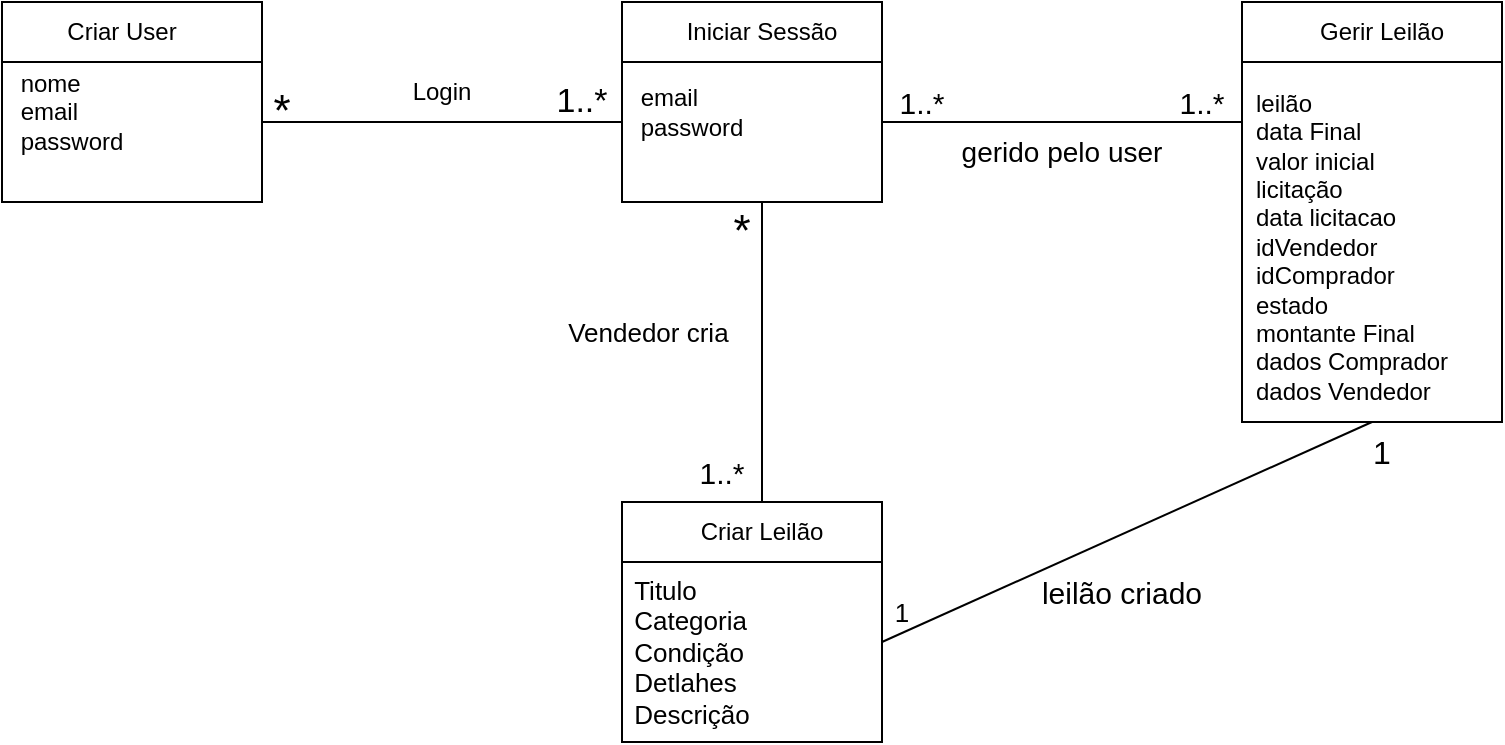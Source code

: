 <mxfile version="18.1.3" type="device"><diagram id="e-A0tUyEVwJz4joNP_By" name="Page-1"><mxGraphModel dx="882" dy="719" grid="1" gridSize="10" guides="1" tooltips="1" connect="1" arrows="1" fold="1" page="1" pageScale="1" pageWidth="1169" pageHeight="827" math="0" shadow="0"><root><mxCell id="0"/><mxCell id="1" parent="0"/><mxCell id="kNmri0xdaEzacE5E0740-27" value="gerido pelo user" style="text;html=1;strokeColor=none;fillColor=none;align=center;verticalAlign=middle;whiteSpace=wrap;rounded=0;fontSize=14;" parent="1" vertex="1"><mxGeometry x="550" y="120" width="140" height="30" as="geometry"/></mxCell><mxCell id="8Jn6F4Vm5n60cdZSEWgx-3" value="" style="shape=internalStorage;whiteSpace=wrap;html=1;backgroundOutline=1;dx=0;dy=30;" vertex="1" parent="1"><mxGeometry x="90" y="60" width="130" height="100" as="geometry"/></mxCell><mxCell id="8Jn6F4Vm5n60cdZSEWgx-4" value="Criar User" style="text;html=1;strokeColor=none;fillColor=none;align=center;verticalAlign=middle;whiteSpace=wrap;rounded=0;" vertex="1" parent="1"><mxGeometry x="120" y="60" width="60" height="30" as="geometry"/></mxCell><mxCell id="8Jn6F4Vm5n60cdZSEWgx-6" value="&lt;div style=&quot;text-align: left;&quot;&gt;&lt;span style=&quot;background-color: initial;&quot;&gt;nome&lt;/span&gt;&lt;/div&gt;&lt;span style=&quot;background-color: initial;&quot;&gt;&lt;div style=&quot;text-align: left;&quot;&gt;email&lt;/div&gt;&lt;div style=&quot;text-align: left;&quot;&gt;password&lt;/div&gt;&lt;/span&gt;" style="text;html=1;strokeColor=none;fillColor=none;align=center;verticalAlign=middle;whiteSpace=wrap;rounded=0;" vertex="1" parent="1"><mxGeometry x="90" y="80" width="70" height="70" as="geometry"/></mxCell><mxCell id="8Jn6F4Vm5n60cdZSEWgx-8" value="" style="endArrow=none;html=1;rounded=0;" edge="1" parent="1"><mxGeometry width="50" height="50" relative="1" as="geometry"><mxPoint x="220" y="120" as="sourcePoint"/><mxPoint x="400" y="120" as="targetPoint"/></mxGeometry></mxCell><mxCell id="8Jn6F4Vm5n60cdZSEWgx-10" value="" style="shape=internalStorage;whiteSpace=wrap;html=1;backgroundOutline=1;dx=0;dy=30;" vertex="1" parent="1"><mxGeometry x="400" y="60" width="130" height="100" as="geometry"/></mxCell><mxCell id="8Jn6F4Vm5n60cdZSEWgx-11" value="Iniciar Sessão" style="text;html=1;strokeColor=none;fillColor=none;align=center;verticalAlign=middle;whiteSpace=wrap;rounded=0;" vertex="1" parent="1"><mxGeometry x="430" y="60" width="80" height="30" as="geometry"/></mxCell><mxCell id="8Jn6F4Vm5n60cdZSEWgx-12" value="&lt;div style=&quot;text-align: left;&quot;&gt;&lt;span style=&quot;background-color: initial;&quot;&gt;email&lt;/span&gt;&lt;br&gt;&lt;/div&gt;&lt;span style=&quot;background-color: initial;&quot;&gt;&lt;div style=&quot;text-align: left;&quot;&gt;password&lt;/div&gt;&lt;/span&gt;" style="text;html=1;strokeColor=none;fillColor=none;align=center;verticalAlign=middle;whiteSpace=wrap;rounded=0;" vertex="1" parent="1"><mxGeometry x="400" y="80" width="70" height="70" as="geometry"/></mxCell><mxCell id="8Jn6F4Vm5n60cdZSEWgx-13" value="" style="endArrow=none;html=1;rounded=0;" edge="1" parent="1"><mxGeometry width="50" height="50" relative="1" as="geometry"><mxPoint x="530" y="120" as="sourcePoint"/><mxPoint x="710" y="120" as="targetPoint"/></mxGeometry></mxCell><mxCell id="8Jn6F4Vm5n60cdZSEWgx-18" value="Login" style="text;html=1;strokeColor=none;fillColor=none;align=center;verticalAlign=middle;whiteSpace=wrap;rounded=0;" vertex="1" parent="1"><mxGeometry x="250" y="90" width="120" height="30" as="geometry"/></mxCell><mxCell id="8Jn6F4Vm5n60cdZSEWgx-19" value="" style="shape=internalStorage;whiteSpace=wrap;html=1;backgroundOutline=1;dx=0;dy=30;" vertex="1" parent="1"><mxGeometry x="710" y="60" width="130" height="210" as="geometry"/></mxCell><mxCell id="8Jn6F4Vm5n60cdZSEWgx-20" value="Gerir Leilão" style="text;html=1;strokeColor=none;fillColor=none;align=center;verticalAlign=middle;whiteSpace=wrap;rounded=0;" vertex="1" parent="1"><mxGeometry x="740" y="60" width="80" height="30" as="geometry"/></mxCell><mxCell id="8Jn6F4Vm5n60cdZSEWgx-21" value="&lt;div style=&quot;&quot;&gt;leilão&lt;/div&gt;&lt;div style=&quot;&quot;&gt;&lt;span style=&quot;background-color: initial;&quot;&gt;data Final&lt;/span&gt;&lt;br&gt;&lt;/div&gt;&lt;div style=&quot;&quot;&gt;valor inicial&lt;/div&gt;&lt;div style=&quot;&quot;&gt;licitação&lt;/div&gt;&lt;div style=&quot;&quot;&gt;data licitacao&lt;/div&gt;&lt;div style=&quot;&quot;&gt;idVendedor&lt;/div&gt;&lt;div style=&quot;&quot;&gt;idComprador&lt;/div&gt;&lt;div style=&quot;&quot;&gt;estado&lt;/div&gt;&lt;div style=&quot;&quot;&gt;montante Final&lt;/div&gt;&lt;div style=&quot;&quot;&gt;dados Comprador&lt;/div&gt;&lt;div style=&quot;&quot;&gt;dados Vendedor&lt;/div&gt;&lt;div style=&quot;&quot;&gt;&lt;br&gt;&lt;/div&gt;&lt;div style=&quot;&quot;&gt;&lt;br&gt;&lt;/div&gt;&lt;div style=&quot;&quot;&gt;&amp;nbsp;&lt;/div&gt;&lt;div style=&quot;&quot;&gt;&lt;br&gt;&lt;/div&gt;&lt;div style=&quot;&quot;&gt;&lt;br&gt;&lt;/div&gt;&lt;div style=&quot;&quot;&gt;&lt;br&gt;&lt;/div&gt;&lt;div style=&quot;&quot;&gt;&lt;br&gt;&lt;/div&gt;&lt;span style=&quot;background-color: initial;&quot;&gt;&lt;div style=&quot;&quot;&gt;&lt;br&gt;&lt;/div&gt;&lt;/span&gt;" style="text;html=1;strokeColor=none;fillColor=none;align=left;verticalAlign=middle;whiteSpace=wrap;rounded=0;" vertex="1" parent="1"><mxGeometry x="715" y="210" width="120" height="60" as="geometry"/></mxCell><mxCell id="8Jn6F4Vm5n60cdZSEWgx-22" value="" style="shape=internalStorage;whiteSpace=wrap;html=1;backgroundOutline=1;dx=0;dy=30;" vertex="1" parent="1"><mxGeometry x="400" y="310" width="130" height="120" as="geometry"/></mxCell><mxCell id="8Jn6F4Vm5n60cdZSEWgx-23" value="Criar Leilão" style="text;html=1;strokeColor=none;fillColor=none;align=center;verticalAlign=middle;whiteSpace=wrap;rounded=0;" vertex="1" parent="1"><mxGeometry x="430" y="310" width="80" height="30" as="geometry"/></mxCell><mxCell id="8Jn6F4Vm5n60cdZSEWgx-24" value="&lt;div style=&quot;text-align: left; font-size: 13px;&quot;&gt;&lt;font style=&quot;font-size: 13px;&quot;&gt;Titulo&lt;/font&gt;&lt;/div&gt;&lt;span style=&quot;background-color: initial; font-size: 13px;&quot;&gt;&lt;font style=&quot;font-size: 13px;&quot;&gt;&lt;div style=&quot;text-align: left;&quot;&gt;Categoria&lt;/div&gt;&lt;div style=&quot;text-align: left;&quot;&gt;Condição&lt;/div&gt;&lt;div style=&quot;text-align: left;&quot;&gt;Detlahes&lt;/div&gt;&lt;div style=&quot;text-align: left;&quot;&gt;Descrição&lt;/div&gt;&lt;/font&gt;&lt;/span&gt;" style="text;html=1;strokeColor=none;fillColor=none;align=center;verticalAlign=middle;whiteSpace=wrap;rounded=0;" vertex="1" parent="1"><mxGeometry x="400" y="350" width="70" height="70" as="geometry"/></mxCell><mxCell id="8Jn6F4Vm5n60cdZSEWgx-25" value="" style="endArrow=none;html=1;rounded=0;fontSize=13;exitX=0.5;exitY=0;exitDx=0;exitDy=0;" edge="1" parent="1" source="8Jn6F4Vm5n60cdZSEWgx-23"><mxGeometry width="50" height="50" relative="1" as="geometry"><mxPoint x="420" y="210" as="sourcePoint"/><mxPoint x="470" y="160" as="targetPoint"/></mxGeometry></mxCell><mxCell id="8Jn6F4Vm5n60cdZSEWgx-26" value="Vendedor cria&amp;nbsp;" style="text;html=1;strokeColor=none;fillColor=none;align=center;verticalAlign=middle;whiteSpace=wrap;rounded=0;fontSize=13;rotation=0;" vertex="1" parent="1"><mxGeometry x="370" y="210" width="90" height="30" as="geometry"/></mxCell><mxCell id="8Jn6F4Vm5n60cdZSEWgx-27" value="" style="endArrow=none;html=1;rounded=0;fontSize=13;entryX=0.5;entryY=1;entryDx=0;entryDy=0;" edge="1" parent="1" target="8Jn6F4Vm5n60cdZSEWgx-19"><mxGeometry width="50" height="50" relative="1" as="geometry"><mxPoint x="530" y="380" as="sourcePoint"/><mxPoint x="580" y="330" as="targetPoint"/></mxGeometry></mxCell><mxCell id="8Jn6F4Vm5n60cdZSEWgx-29" value="&lt;font style=&quot;font-size: 22px;&quot;&gt;*&lt;/font&gt;" style="text;html=1;strokeColor=none;fillColor=none;align=center;verticalAlign=middle;whiteSpace=wrap;rounded=0;fontSize=13;" vertex="1" parent="1"><mxGeometry x="430" y="160" width="60" height="30" as="geometry"/></mxCell><mxCell id="8Jn6F4Vm5n60cdZSEWgx-30" value="&lt;font style=&quot;font-size: 15px;&quot;&gt;1..*&lt;/font&gt;" style="text;html=1;strokeColor=none;fillColor=none;align=center;verticalAlign=middle;whiteSpace=wrap;rounded=0;fontSize=13;" vertex="1" parent="1"><mxGeometry x="420" y="280" width="60" height="30" as="geometry"/></mxCell><mxCell id="8Jn6F4Vm5n60cdZSEWgx-31" value="&lt;font style=&quot;font-size: 22px;&quot;&gt;*&lt;/font&gt;" style="text;html=1;strokeColor=none;fillColor=none;align=center;verticalAlign=middle;whiteSpace=wrap;rounded=0;fontSize=13;" vertex="1" parent="1"><mxGeometry x="200" y="100" width="60" height="30" as="geometry"/></mxCell><mxCell id="8Jn6F4Vm5n60cdZSEWgx-32" value="&lt;font style=&quot;font-size: 17px;&quot;&gt;1..*&lt;/font&gt;" style="text;html=1;strokeColor=none;fillColor=none;align=center;verticalAlign=middle;whiteSpace=wrap;rounded=0;fontSize=13;" vertex="1" parent="1"><mxGeometry x="350" y="95" width="60" height="30" as="geometry"/></mxCell><mxCell id="8Jn6F4Vm5n60cdZSEWgx-34" value="&lt;font style=&quot;font-size: 15px;&quot;&gt;1..*&lt;/font&gt;" style="text;html=1;strokeColor=none;fillColor=none;align=center;verticalAlign=middle;whiteSpace=wrap;rounded=0;fontSize=13;" vertex="1" parent="1"><mxGeometry x="520" y="95" width="60" height="30" as="geometry"/></mxCell><mxCell id="8Jn6F4Vm5n60cdZSEWgx-36" value="&lt;font style=&quot;font-size: 15px;&quot;&gt;1..*&lt;/font&gt;" style="text;html=1;strokeColor=none;fillColor=none;align=center;verticalAlign=middle;whiteSpace=wrap;rounded=0;fontSize=13;" vertex="1" parent="1"><mxGeometry x="660" y="95" width="60" height="30" as="geometry"/></mxCell><mxCell id="8Jn6F4Vm5n60cdZSEWgx-38" value="&lt;font style=&quot;font-size: 13px;&quot;&gt;1&lt;/font&gt;" style="text;html=1;strokeColor=none;fillColor=none;align=center;verticalAlign=middle;whiteSpace=wrap;rounded=0;fontSize=13;" vertex="1" parent="1"><mxGeometry x="510" y="350" width="60" height="30" as="geometry"/></mxCell><mxCell id="8Jn6F4Vm5n60cdZSEWgx-39" value="leilão criado" style="text;html=1;strokeColor=none;fillColor=none;align=center;verticalAlign=middle;whiteSpace=wrap;rounded=0;fontSize=15;" vertex="1" parent="1"><mxGeometry x="570" y="340" width="160" height="30" as="geometry"/></mxCell><mxCell id="8Jn6F4Vm5n60cdZSEWgx-40" value="&lt;font style=&quot;font-size: 16px;&quot;&gt;1&lt;/font&gt;" style="text;html=1;strokeColor=none;fillColor=none;align=center;verticalAlign=middle;whiteSpace=wrap;rounded=0;fontSize=13;" vertex="1" parent="1"><mxGeometry x="750" y="270" width="60" height="30" as="geometry"/></mxCell></root></mxGraphModel></diagram></mxfile>